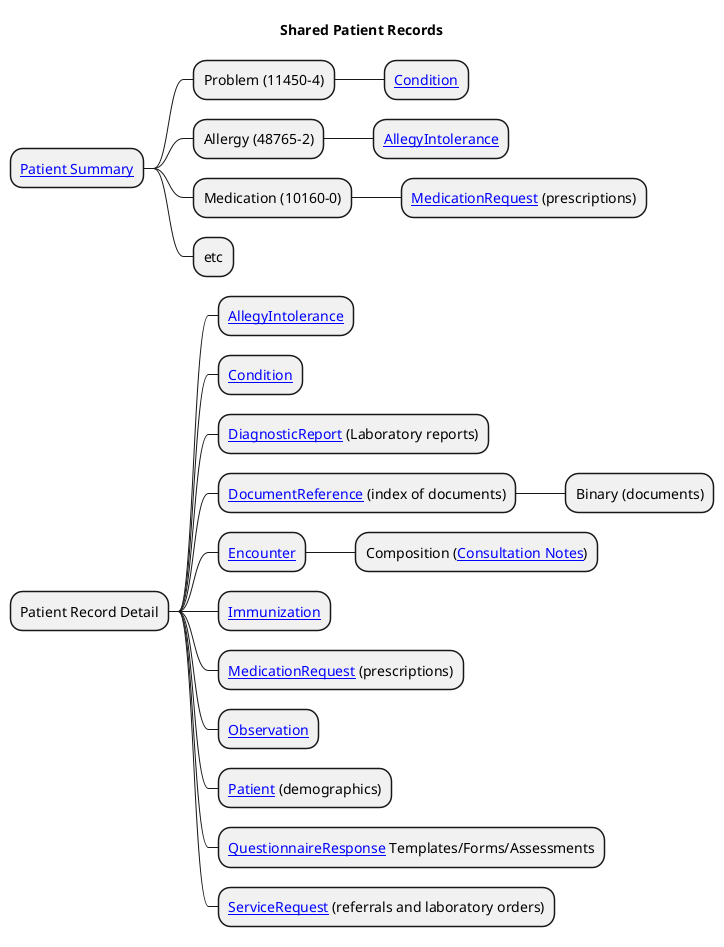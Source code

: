 @startmindmap

title "Shared Patient Records"

* [[StructureDefinition-PatientSummary.html Patient Summary]]
** Problem (11450-4)
*** [[StructureDefinition-Condition.html Condition]]
** Allergy (48765-2)
*** [[StructureDefinition-AllergyIntolerance.html AllegyIntolerance]]
** Medication (10160-0)
*** [[StructureDefinition-MedicationRequest.html MedicationRequest]] (prescriptions)
** etc
* Patient Record Detail
** [[StructureDefinition-AllergyIntolerance.html AllegyIntolerance]]
** [[StructureDefinition-Condition.html Condition]]
** [[StructureDefinition-DiagnosticReport.html DiagnosticReport]] (Laboratory reports)
** [[StructureDefinition-DocumentReference.html DocumentReference]] (index of documents)
*** Binary (documents)
** [[StructureDefinition-Encounter.html Encounter]]
*** Composition ([[StructureDefinition-ConsulationNote.html Consultation Notes]])
** [[StructureDefinition-Immunization.html Immunization]]
** [[StructureDefinition-MedicationRequest.html MedicationRequest]] (prescriptions)
** [[StructureDefinition-Observation.html Observation]]
** [[StructureDefinition-Patient.html Patient]] (demographics)
** [[StructureDefinition-QuestionnaireResponse.html QuestionnaireResponse]] Templates/Forms/Assessments
** [[StructureDefinition-ServiceRequest.html ServiceRequest]] (referrals and laboratory orders)

@endtmindmap
